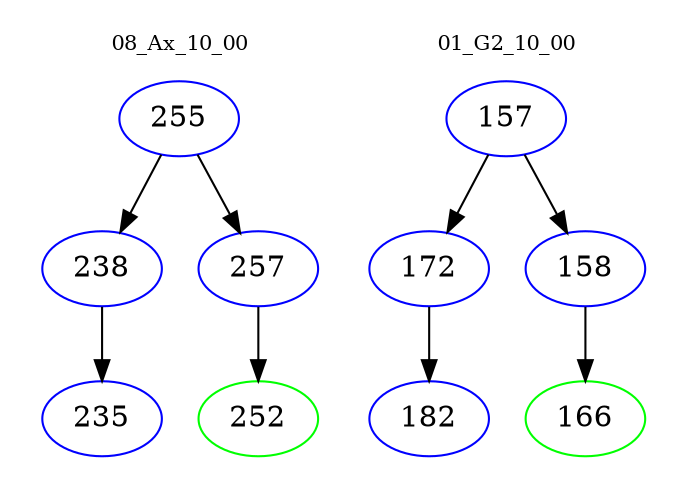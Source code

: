 digraph{
subgraph cluster_0 {
color = white
label = "08_Ax_10_00";
fontsize=10;
T0_255 [label="255", color="blue"]
T0_255 -> T0_238 [color="black"]
T0_238 [label="238", color="blue"]
T0_238 -> T0_235 [color="black"]
T0_235 [label="235", color="blue"]
T0_255 -> T0_257 [color="black"]
T0_257 [label="257", color="blue"]
T0_257 -> T0_252 [color="black"]
T0_252 [label="252", color="green"]
}
subgraph cluster_1 {
color = white
label = "01_G2_10_00";
fontsize=10;
T1_157 [label="157", color="blue"]
T1_157 -> T1_172 [color="black"]
T1_172 [label="172", color="blue"]
T1_172 -> T1_182 [color="black"]
T1_182 [label="182", color="blue"]
T1_157 -> T1_158 [color="black"]
T1_158 [label="158", color="blue"]
T1_158 -> T1_166 [color="black"]
T1_166 [label="166", color="green"]
}
}
